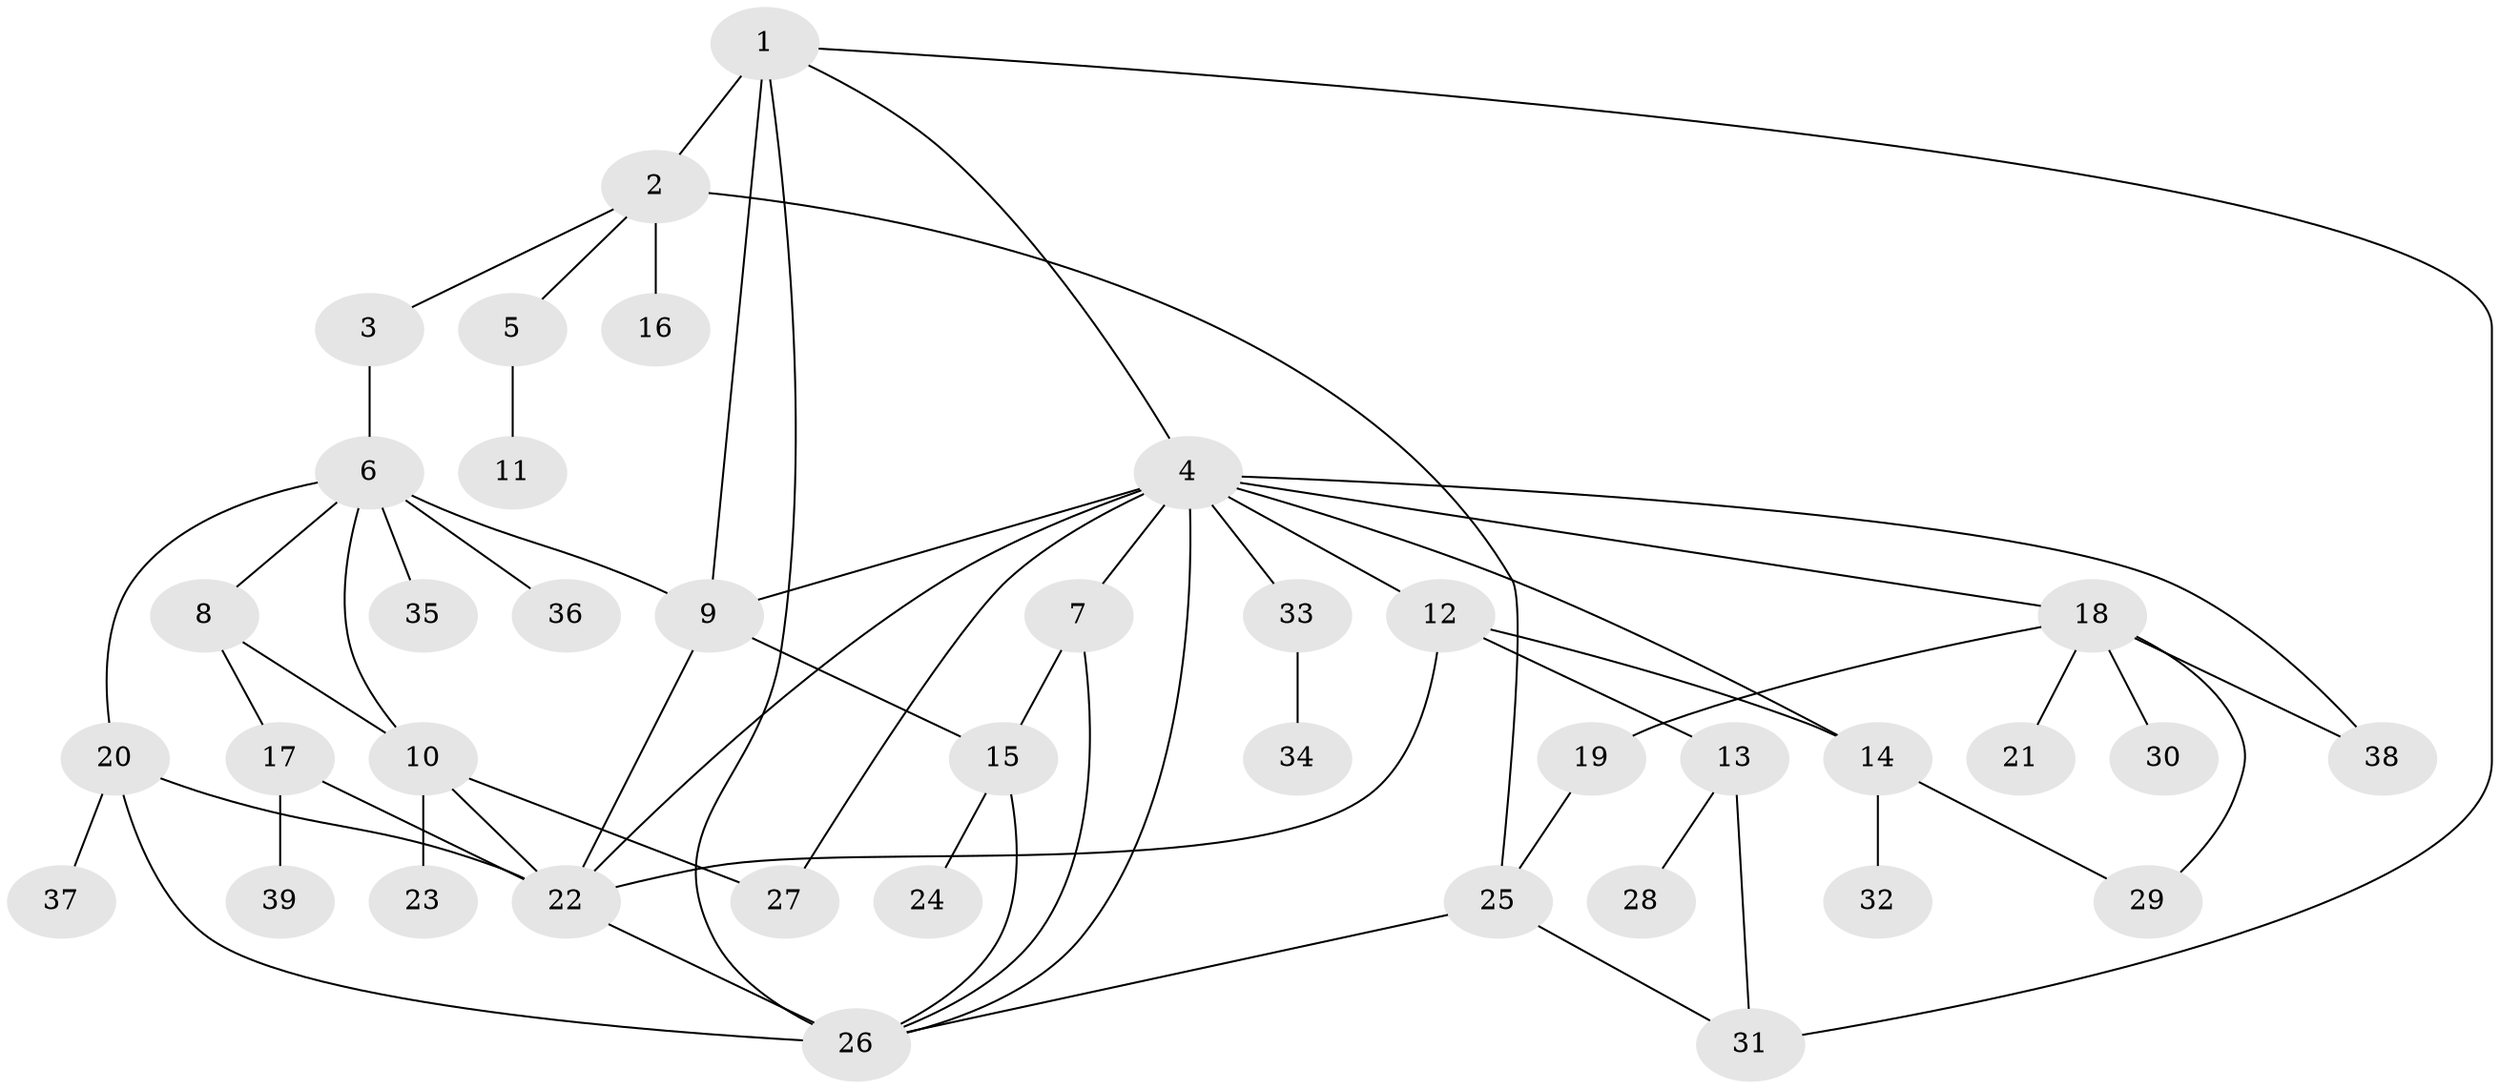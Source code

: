 // original degree distribution, {4: 0.18181818181818182, 6: 0.03636363636363636, 2: 0.18181818181818182, 7: 0.03636363636363636, 3: 0.23636363636363636, 1: 0.2545454545454545, 8: 0.01818181818181818, 5: 0.05454545454545454}
// Generated by graph-tools (version 1.1) at 2025/48/03/04/25 22:48:37]
// undirected, 39 vertices, 60 edges
graph export_dot {
  node [color=gray90,style=filled];
  1;
  2;
  3;
  4;
  5;
  6;
  7;
  8;
  9;
  10;
  11;
  12;
  13;
  14;
  15;
  16;
  17;
  18;
  19;
  20;
  21;
  22;
  23;
  24;
  25;
  26;
  27;
  28;
  29;
  30;
  31;
  32;
  33;
  34;
  35;
  36;
  37;
  38;
  39;
  1 -- 2 [weight=2.0];
  1 -- 4 [weight=1.0];
  1 -- 9 [weight=2.0];
  1 -- 26 [weight=1.0];
  1 -- 31 [weight=1.0];
  2 -- 3 [weight=1.0];
  2 -- 5 [weight=1.0];
  2 -- 16 [weight=1.0];
  2 -- 25 [weight=1.0];
  3 -- 6 [weight=1.0];
  4 -- 7 [weight=3.0];
  4 -- 9 [weight=1.0];
  4 -- 12 [weight=1.0];
  4 -- 14 [weight=2.0];
  4 -- 18 [weight=1.0];
  4 -- 22 [weight=1.0];
  4 -- 26 [weight=1.0];
  4 -- 27 [weight=1.0];
  4 -- 33 [weight=2.0];
  4 -- 38 [weight=1.0];
  5 -- 11 [weight=1.0];
  6 -- 8 [weight=1.0];
  6 -- 9 [weight=1.0];
  6 -- 10 [weight=1.0];
  6 -- 20 [weight=1.0];
  6 -- 35 [weight=1.0];
  6 -- 36 [weight=1.0];
  7 -- 15 [weight=1.0];
  7 -- 26 [weight=1.0];
  8 -- 10 [weight=1.0];
  8 -- 17 [weight=1.0];
  9 -- 15 [weight=4.0];
  9 -- 22 [weight=1.0];
  10 -- 22 [weight=1.0];
  10 -- 23 [weight=1.0];
  10 -- 27 [weight=1.0];
  12 -- 13 [weight=1.0];
  12 -- 14 [weight=1.0];
  12 -- 22 [weight=1.0];
  13 -- 28 [weight=1.0];
  13 -- 31 [weight=1.0];
  14 -- 29 [weight=1.0];
  14 -- 32 [weight=1.0];
  15 -- 24 [weight=1.0];
  15 -- 26 [weight=1.0];
  17 -- 22 [weight=1.0];
  17 -- 39 [weight=1.0];
  18 -- 19 [weight=1.0];
  18 -- 21 [weight=1.0];
  18 -- 29 [weight=1.0];
  18 -- 30 [weight=1.0];
  18 -- 38 [weight=1.0];
  19 -- 25 [weight=1.0];
  20 -- 22 [weight=1.0];
  20 -- 26 [weight=1.0];
  20 -- 37 [weight=1.0];
  22 -- 26 [weight=2.0];
  25 -- 26 [weight=1.0];
  25 -- 31 [weight=1.0];
  33 -- 34 [weight=1.0];
}
